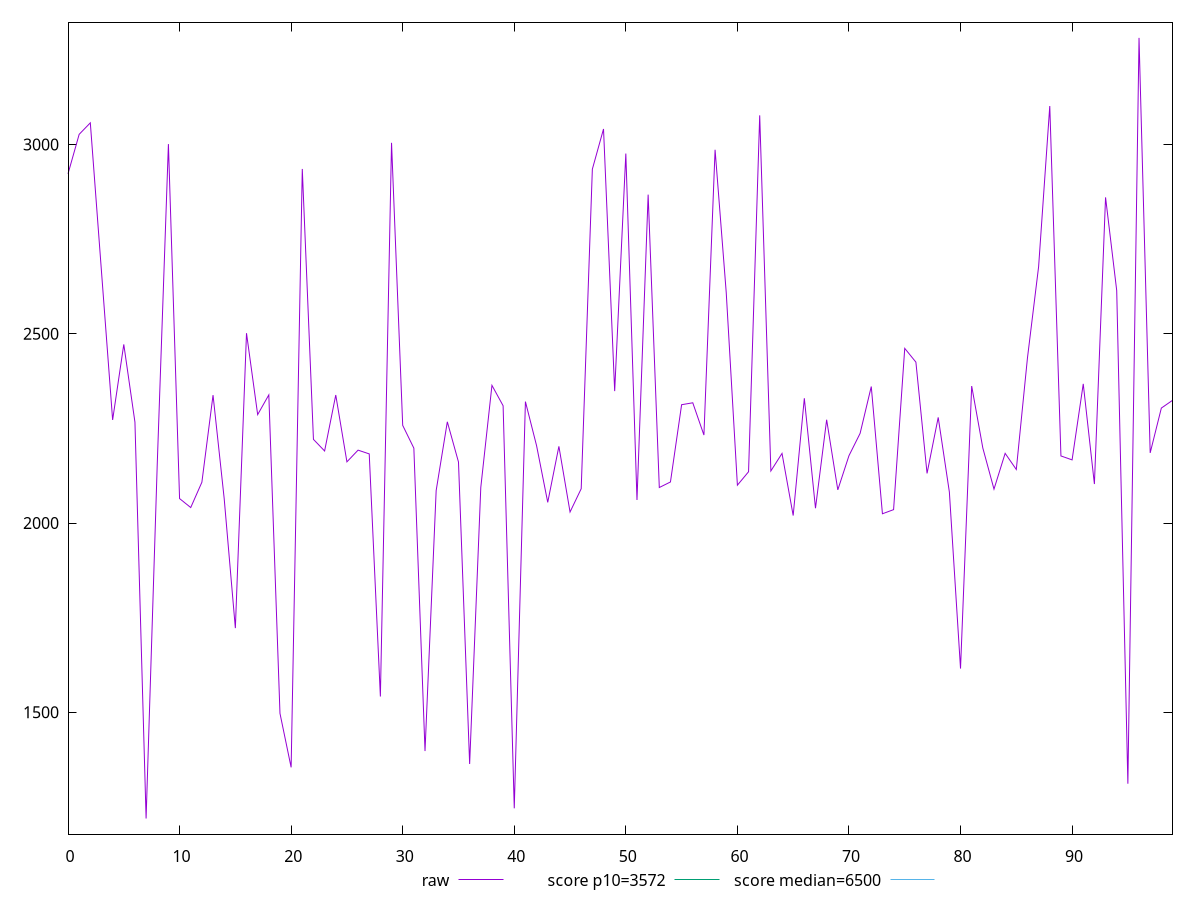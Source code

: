 reset

$raw <<EOF
0 2922.6279999999997
1 3026.952
2 3057.3540000000003
3 2664.7999999999997
4 2272.348
5 2471.9179999999997
6 2266.4120000000003
7 1219.176
8 2155.946
9 3001.148
10 2064.5550000000003
11 2040.8319999999999
12 2107.724
13 2337.95
14 2064.4139999999998
15 1722.232
16 2501.526
17 2286.388
18 2338.5260000000003
19 1496.915
20 1354.3650000000002
21 2935.495
22 2220.954
23 2190.326
24 2338.1400000000003
25 2161.6139999999996
26 2192.5260000000003
27 2182.614
28 1541.4930000000002
29 3004.498
30 2258.006
31 2197.806
32 1397.466
33 2085.7808999999997
34 2267.419
35 2161.1479999999997
36 1363.2269999999999
37 2094.0190000000002
38 2363.706
39 2309.8368
40 1246.12
41 2320.778
42 2204.294
43 2054.6130000000003
44 2202.575
45 2029.09
46 2090.61
47 2934.9850000000006
48 3041.0950000000003
49 2348.5719999999997
50 2976.1759999999995
51 2060.7906000000003
52 2867.6190000000006
53 2093.7843000000003
54 2108.4389
55 2312.5640000000003
56 2317.6390000000006
57 2232.382
58 2986.196
59 2608.766
60 2099.941
61 2135.4240000000004
62 3077.1669999999995
63 2137.525
64 2183.862
65 2019.6940000000002
66 2329.638
67 2039.0700000000002
68 2272.822
69 2087.543
70 2177.806
71 2236.904
72 2360.5866
73 2024.4520000000002
74 2035.3000000000002
75 2461.407
76 2425.051
77 2131.114
78 2279.0820000000003
79 2081.8887999999997
80 1615.385
81 2361.8720000000003
82 2197.992
83 2089.4790000000003
84 2184.048
85 2141.411
86 2436.256
87 2677.38
88 3101.738000000001
89 2177.207
90 2166.742
91 2367.618
92 2102.975
93 2860.4180000000006
94 2614.14
95 1311.1770000000001
96 3281.76
97 2185.258
98 2303.708
99 2324.082
EOF

set key outside below
set xrange [0:99]
set yrange [1177.9243199999999:3323.01168]
set trange [1177.9243199999999:3323.01168]
set terminal svg size 640, 500 enhanced background rgb 'white'
set output "report/report_00029_2021-02-24T13-36-40.390Z/first-cpu-idle/samples/agenda/raw/values.svg"

plot $raw title "raw" with line, \
     3572 title "score p10=3572", \
     6500 title "score median=6500"

reset
